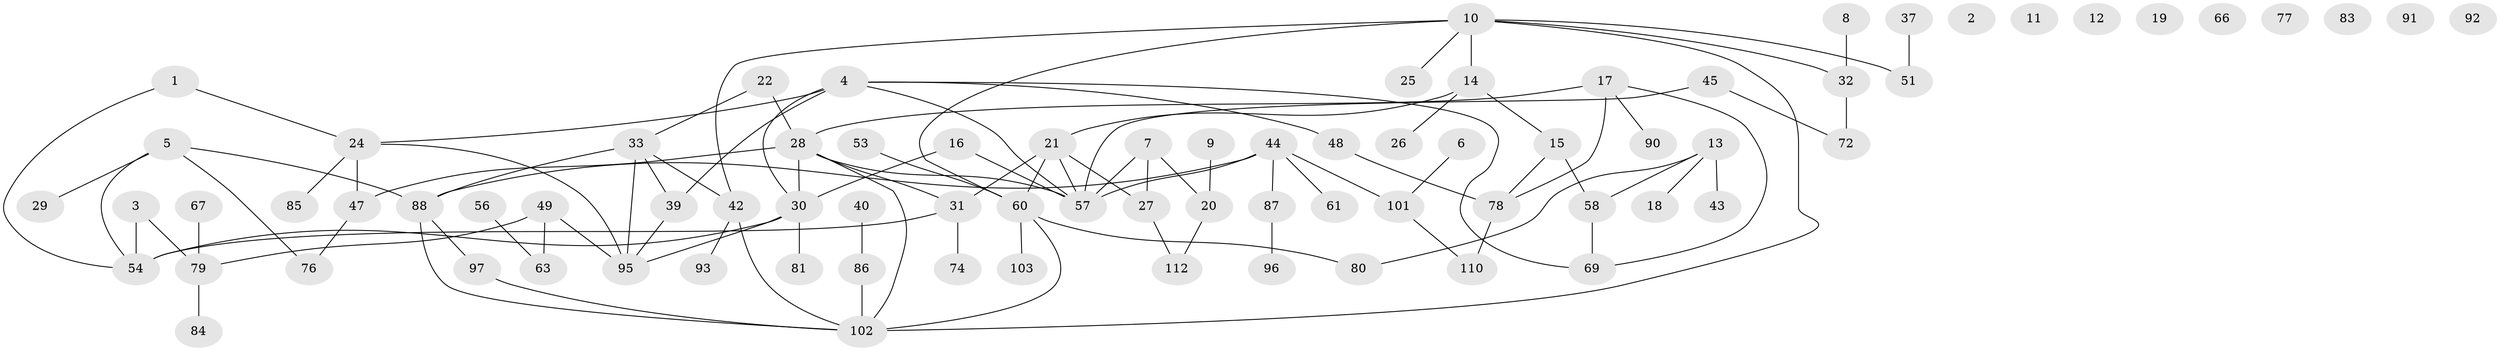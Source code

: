 // Generated by graph-tools (version 1.1) at 2025/23/03/03/25 07:23:27]
// undirected, 80 vertices, 100 edges
graph export_dot {
graph [start="1"]
  node [color=gray90,style=filled];
  1;
  2;
  3;
  4 [super="+35"];
  5 [super="+34"];
  6 [super="+65"];
  7 [super="+99"];
  8;
  9;
  10 [super="+59"];
  11;
  12;
  13 [super="+107"];
  14 [super="+23"];
  15;
  16 [super="+105"];
  17 [super="+41"];
  18 [super="+38"];
  19;
  20;
  21 [super="+75"];
  22;
  24 [super="+50"];
  25;
  26;
  27 [super="+55"];
  28 [super="+52"];
  29;
  30 [super="+62"];
  31;
  32 [super="+36"];
  33 [super="+89"];
  37;
  39;
  40;
  42 [super="+46"];
  43;
  44 [super="+82"];
  45;
  47 [super="+70"];
  48;
  49;
  51 [super="+71"];
  53;
  54 [super="+111"];
  56;
  57 [super="+108"];
  58;
  60 [super="+68"];
  61;
  63 [super="+64"];
  66;
  67;
  69 [super="+73"];
  72;
  74;
  76;
  77;
  78 [super="+109"];
  79 [super="+100"];
  80;
  81;
  83;
  84;
  85;
  86;
  87 [super="+94"];
  88 [super="+104"];
  90;
  91;
  92;
  93;
  95 [super="+98"];
  96;
  97;
  101 [super="+106"];
  102;
  103;
  110;
  112;
  1 -- 54;
  1 -- 24;
  3 -- 54;
  3 -- 79;
  4 -- 39;
  4 -- 48;
  4 -- 69;
  4 -- 30;
  4 -- 24;
  4 -- 57;
  5 -- 54;
  5 -- 29;
  5 -- 76;
  5 -- 88;
  6 -- 101;
  7 -- 57;
  7 -- 20;
  7 -- 27;
  8 -- 32;
  9 -- 20;
  10 -- 25;
  10 -- 32;
  10 -- 42;
  10 -- 51;
  10 -- 102;
  10 -- 14;
  10 -- 60;
  13 -- 18;
  13 -- 43;
  13 -- 58;
  13 -- 80;
  14 -- 15;
  14 -- 26;
  14 -- 21;
  15 -- 58;
  15 -- 78;
  16 -- 30;
  16 -- 57;
  17 -- 90;
  17 -- 28;
  17 -- 78 [weight=2];
  17 -- 69;
  20 -- 112;
  21 -- 27;
  21 -- 60;
  21 -- 31;
  21 -- 57;
  22 -- 33;
  22 -- 28;
  24 -- 47;
  24 -- 95;
  24 -- 85;
  27 -- 112;
  28 -- 31;
  28 -- 57 [weight=2];
  28 -- 102;
  28 -- 30;
  28 -- 47;
  30 -- 81;
  30 -- 95;
  30 -- 54;
  31 -- 54;
  31 -- 74;
  32 -- 72;
  33 -- 39;
  33 -- 88;
  33 -- 95;
  33 -- 42;
  37 -- 51;
  39 -- 95;
  40 -- 86;
  42 -- 102;
  42 -- 93;
  44 -- 101;
  44 -- 57;
  44 -- 61;
  44 -- 87;
  44 -- 88;
  45 -- 72;
  45 -- 57;
  47 -- 76;
  48 -- 78;
  49 -- 63;
  49 -- 79;
  49 -- 95;
  53 -- 60;
  56 -- 63;
  58 -- 69;
  60 -- 80;
  60 -- 102;
  60 -- 103;
  67 -- 79;
  78 -- 110;
  79 -- 84;
  86 -- 102;
  87 -- 96;
  88 -- 97;
  88 -- 102;
  97 -- 102;
  101 -- 110;
}
